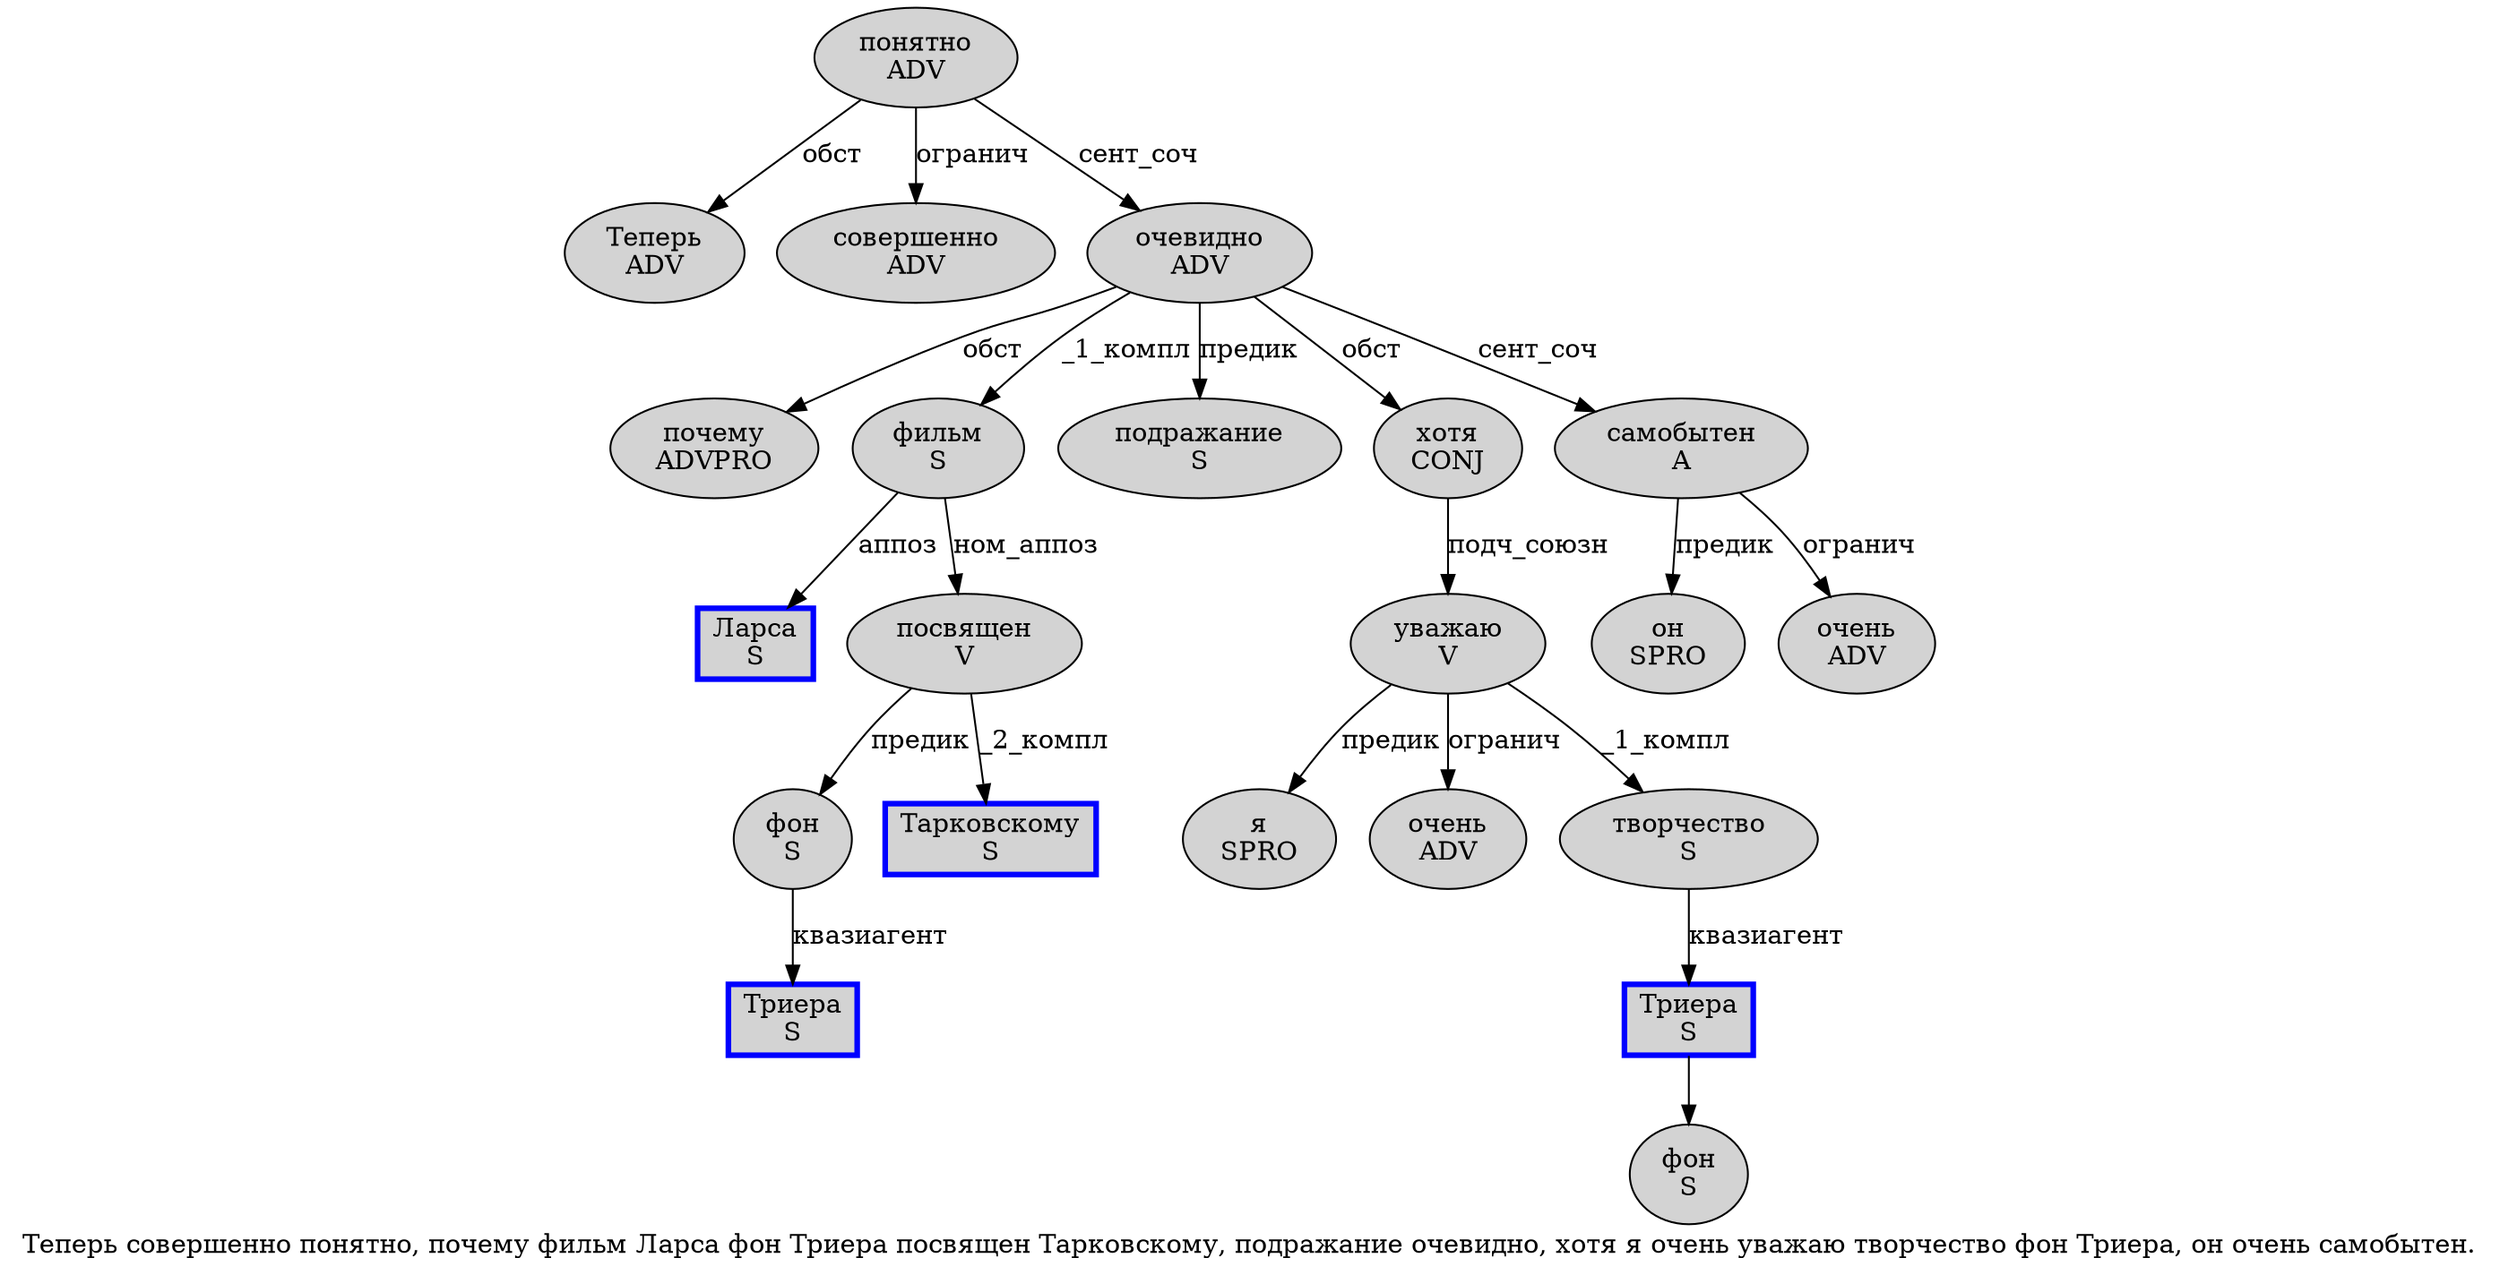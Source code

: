 digraph SENTENCE_2156 {
	graph [label="Теперь совершенно понятно, почему фильм Ларса фон Триера посвящен Тарковскому, подражание очевидно, хотя я очень уважаю творчество фон Триера, он очень самобытен."]
	node [style=filled]
		0 [label="Теперь
ADV" color="" fillcolor=lightgray penwidth=1 shape=ellipse]
		1 [label="совершенно
ADV" color="" fillcolor=lightgray penwidth=1 shape=ellipse]
		2 [label="понятно
ADV" color="" fillcolor=lightgray penwidth=1 shape=ellipse]
		4 [label="почему
ADVPRO" color="" fillcolor=lightgray penwidth=1 shape=ellipse]
		5 [label="фильм
S" color="" fillcolor=lightgray penwidth=1 shape=ellipse]
		6 [label="Ларса
S" color=blue fillcolor=lightgray penwidth=3 shape=box]
		7 [label="фон
S" color="" fillcolor=lightgray penwidth=1 shape=ellipse]
		8 [label="Триера
S" color=blue fillcolor=lightgray penwidth=3 shape=box]
		9 [label="посвящен
V" color="" fillcolor=lightgray penwidth=1 shape=ellipse]
		10 [label="Тарковскому
S" color=blue fillcolor=lightgray penwidth=3 shape=box]
		12 [label="подражание
S" color="" fillcolor=lightgray penwidth=1 shape=ellipse]
		13 [label="очевидно
ADV" color="" fillcolor=lightgray penwidth=1 shape=ellipse]
		15 [label="хотя
CONJ" color="" fillcolor=lightgray penwidth=1 shape=ellipse]
		16 [label="я
SPRO" color="" fillcolor=lightgray penwidth=1 shape=ellipse]
		17 [label="очень
ADV" color="" fillcolor=lightgray penwidth=1 shape=ellipse]
		18 [label="уважаю
V" color="" fillcolor=lightgray penwidth=1 shape=ellipse]
		19 [label="творчество
S" color="" fillcolor=lightgray penwidth=1 shape=ellipse]
		20 [label="фон
S" color="" fillcolor=lightgray penwidth=1 shape=ellipse]
		21 [label="Триера
S" color=blue fillcolor=lightgray penwidth=3 shape=box]
		23 [label="он
SPRO" color="" fillcolor=lightgray penwidth=1 shape=ellipse]
		24 [label="очень
ADV" color="" fillcolor=lightgray penwidth=1 shape=ellipse]
		25 [label="самобытен
A" color="" fillcolor=lightgray penwidth=1 shape=ellipse]
			13 -> 4 [label="обст"]
			13 -> 5 [label="_1_компл"]
			13 -> 12 [label="предик"]
			13 -> 15 [label="обст"]
			13 -> 25 [label="сент_соч"]
			9 -> 7 [label="предик"]
			9 -> 10 [label="_2_компл"]
			2 -> 0 [label="обст"]
			2 -> 1 [label="огранич"]
			2 -> 13 [label="сент_соч"]
			21 -> 20
			19 -> 21 [label="квазиагент"]
			5 -> 6 [label="аппоз"]
			5 -> 9 [label="ном_аппоз"]
			7 -> 8 [label="квазиагент"]
			15 -> 18 [label="подч_союзн"]
			18 -> 16 [label="предик"]
			18 -> 17 [label="огранич"]
			18 -> 19 [label="_1_компл"]
			25 -> 23 [label="предик"]
			25 -> 24 [label="огранич"]
}